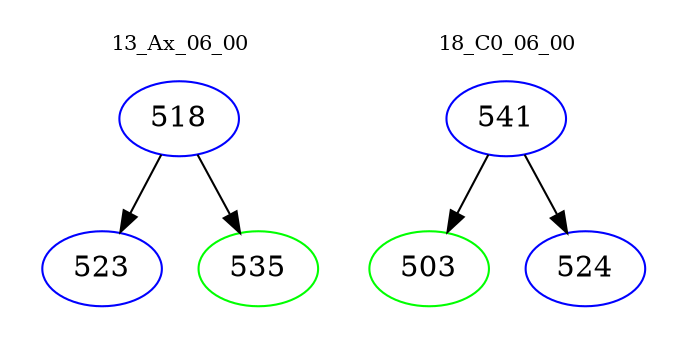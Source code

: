 digraph{
subgraph cluster_0 {
color = white
label = "13_Ax_06_00";
fontsize=10;
T0_518 [label="518", color="blue"]
T0_518 -> T0_523 [color="black"]
T0_523 [label="523", color="blue"]
T0_518 -> T0_535 [color="black"]
T0_535 [label="535", color="green"]
}
subgraph cluster_1 {
color = white
label = "18_C0_06_00";
fontsize=10;
T1_541 [label="541", color="blue"]
T1_541 -> T1_503 [color="black"]
T1_503 [label="503", color="green"]
T1_541 -> T1_524 [color="black"]
T1_524 [label="524", color="blue"]
}
}
